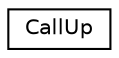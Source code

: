 digraph "Graphical Class Hierarchy"
{
 // LATEX_PDF_SIZE
  edge [fontname="Helvetica",fontsize="10",labelfontname="Helvetica",labelfontsize="10"];
  node [fontname="Helvetica",fontsize="10",shape=record];
  rankdir="LR";
  Node0 [label="CallUp",height=0.2,width=0.4,color="black", fillcolor="white", style="filled",URL="$class_call_up.html",tooltip=" "];
}
